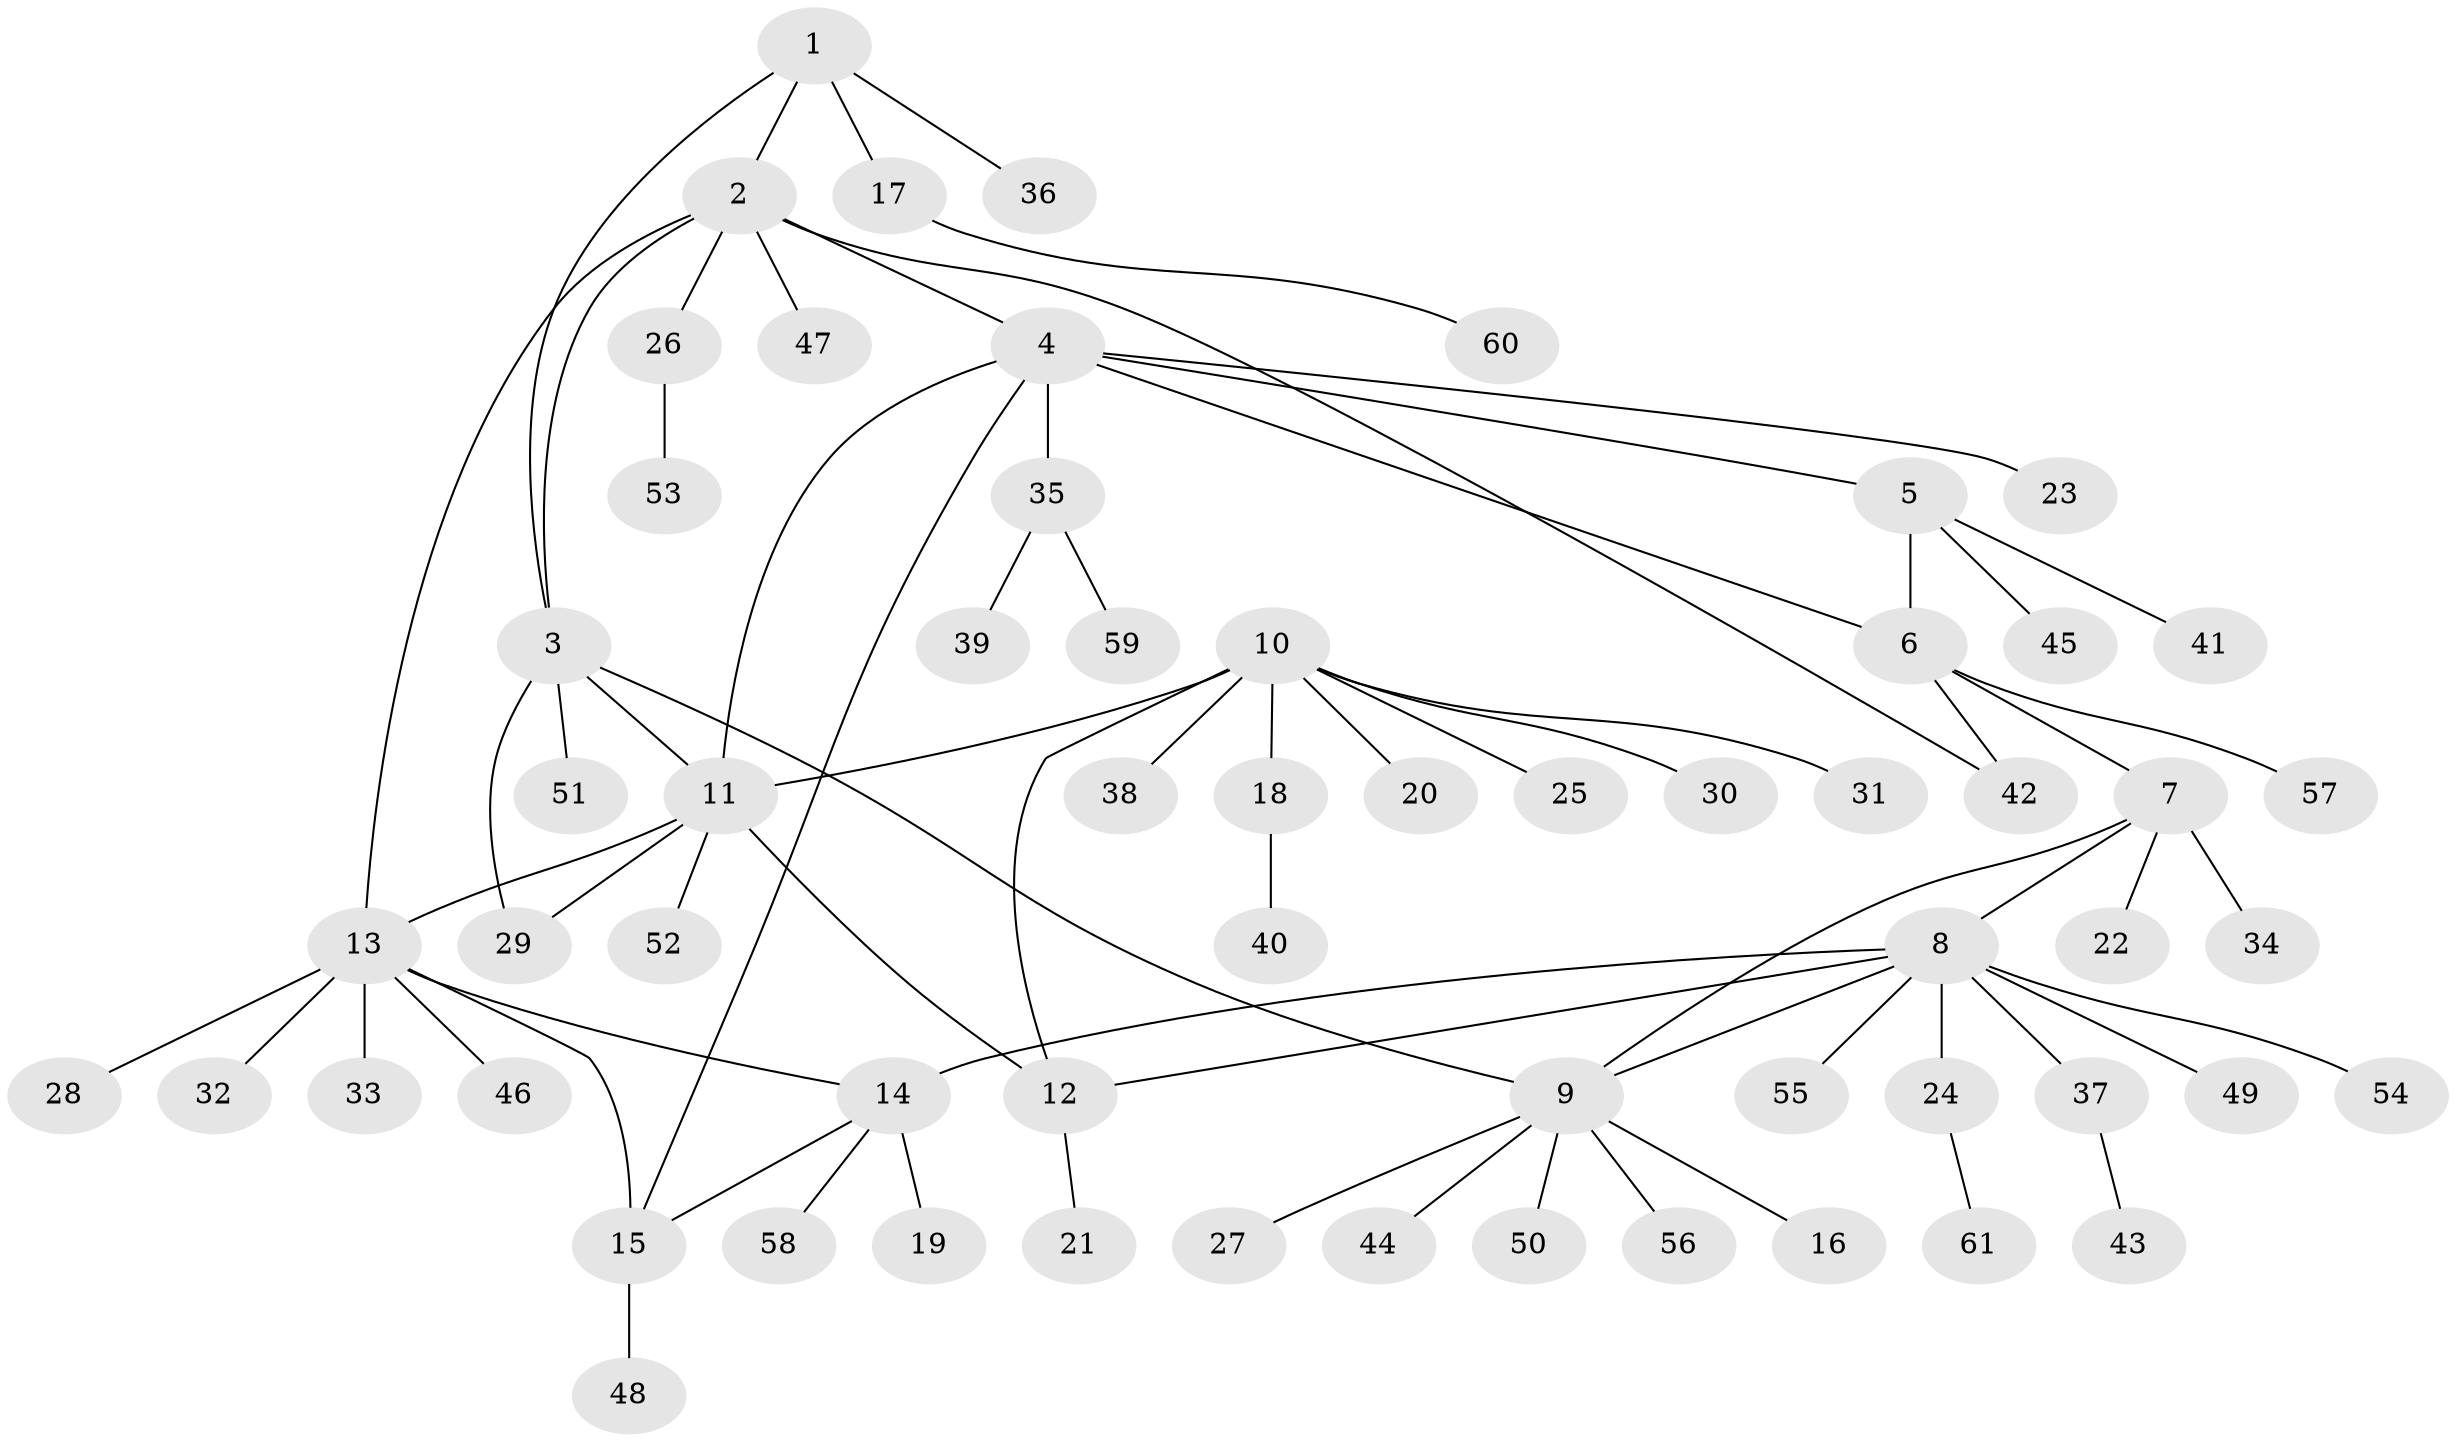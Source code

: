 // coarse degree distribution, {3: 0.09090909090909091, 6: 0.06818181818181818, 5: 0.045454545454545456, 4: 0.022727272727272728, 9: 0.045454545454545456, 7: 0.045454545454545456, 1: 0.5909090909090909, 2: 0.09090909090909091}
// Generated by graph-tools (version 1.1) at 2025/52/02/27/25 19:52:19]
// undirected, 61 vertices, 73 edges
graph export_dot {
graph [start="1"]
  node [color=gray90,style=filled];
  1;
  2;
  3;
  4;
  5;
  6;
  7;
  8;
  9;
  10;
  11;
  12;
  13;
  14;
  15;
  16;
  17;
  18;
  19;
  20;
  21;
  22;
  23;
  24;
  25;
  26;
  27;
  28;
  29;
  30;
  31;
  32;
  33;
  34;
  35;
  36;
  37;
  38;
  39;
  40;
  41;
  42;
  43;
  44;
  45;
  46;
  47;
  48;
  49;
  50;
  51;
  52;
  53;
  54;
  55;
  56;
  57;
  58;
  59;
  60;
  61;
  1 -- 2;
  1 -- 3;
  1 -- 17;
  1 -- 36;
  2 -- 3;
  2 -- 4;
  2 -- 13;
  2 -- 26;
  2 -- 42;
  2 -- 47;
  3 -- 9;
  3 -- 11;
  3 -- 29;
  3 -- 51;
  4 -- 5;
  4 -- 6;
  4 -- 11;
  4 -- 15;
  4 -- 23;
  4 -- 35;
  5 -- 6;
  5 -- 41;
  5 -- 45;
  6 -- 7;
  6 -- 42;
  6 -- 57;
  7 -- 8;
  7 -- 9;
  7 -- 22;
  7 -- 34;
  8 -- 9;
  8 -- 12;
  8 -- 14;
  8 -- 24;
  8 -- 37;
  8 -- 49;
  8 -- 54;
  8 -- 55;
  9 -- 16;
  9 -- 27;
  9 -- 44;
  9 -- 50;
  9 -- 56;
  10 -- 11;
  10 -- 12;
  10 -- 18;
  10 -- 20;
  10 -- 25;
  10 -- 30;
  10 -- 31;
  10 -- 38;
  11 -- 12;
  11 -- 13;
  11 -- 29;
  11 -- 52;
  12 -- 21;
  13 -- 14;
  13 -- 15;
  13 -- 28;
  13 -- 32;
  13 -- 33;
  13 -- 46;
  14 -- 15;
  14 -- 19;
  14 -- 58;
  15 -- 48;
  17 -- 60;
  18 -- 40;
  24 -- 61;
  26 -- 53;
  35 -- 39;
  35 -- 59;
  37 -- 43;
}
